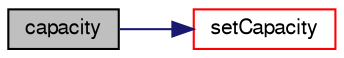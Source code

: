 digraph "capacity"
{
  bgcolor="transparent";
  edge [fontname="FreeSans",fontsize="10",labelfontname="FreeSans",labelfontsize="10"];
  node [fontname="FreeSans",fontsize="10",shape=record];
  rankdir="LR";
  Node58 [label="capacity",height=0.2,width=0.4,color="black", fillcolor="grey75", style="filled", fontcolor="black"];
  Node58 -> Node59 [color="midnightblue",fontsize="10",style="solid",fontname="FreeSans"];
  Node59 [label="setCapacity",height=0.2,width=0.4,color="red",URL="$a26458.html#a3769bf93f15609625d62b693c566bcd1",tooltip="Alter the size of the underlying storage. "];
}

